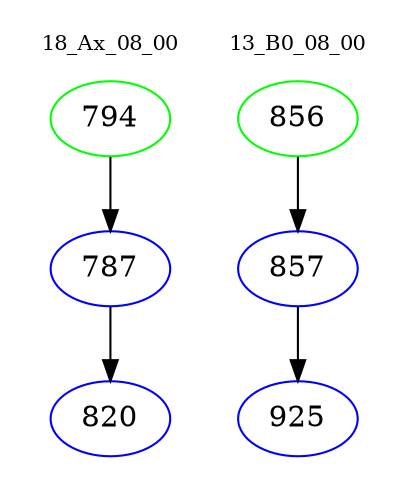 digraph{
subgraph cluster_0 {
color = white
label = "18_Ax_08_00";
fontsize=10;
T0_794 [label="794", color="green"]
T0_794 -> T0_787 [color="black"]
T0_787 [label="787", color="blue"]
T0_787 -> T0_820 [color="black"]
T0_820 [label="820", color="blue"]
}
subgraph cluster_1 {
color = white
label = "13_B0_08_00";
fontsize=10;
T1_856 [label="856", color="green"]
T1_856 -> T1_857 [color="black"]
T1_857 [label="857", color="blue"]
T1_857 -> T1_925 [color="black"]
T1_925 [label="925", color="blue"]
}
}
